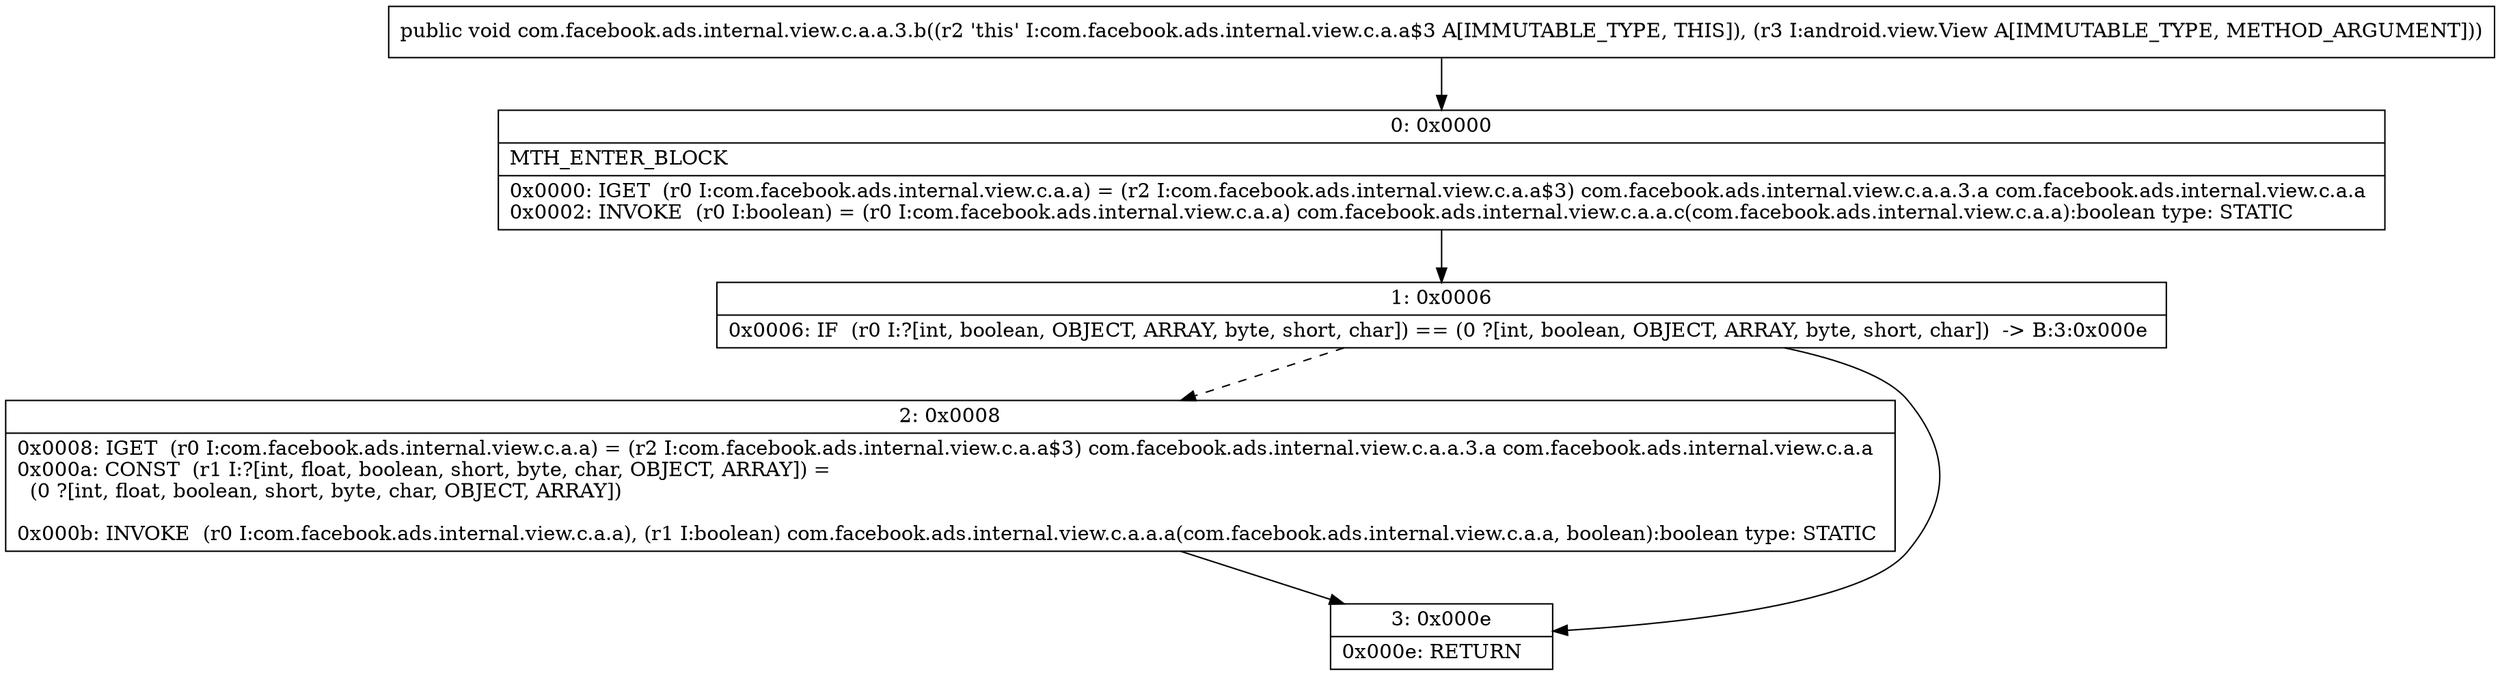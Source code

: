 digraph "CFG forcom.facebook.ads.internal.view.c.a.a.3.b(Landroid\/view\/View;)V" {
Node_0 [shape=record,label="{0\:\ 0x0000|MTH_ENTER_BLOCK\l|0x0000: IGET  (r0 I:com.facebook.ads.internal.view.c.a.a) = (r2 I:com.facebook.ads.internal.view.c.a.a$3) com.facebook.ads.internal.view.c.a.a.3.a com.facebook.ads.internal.view.c.a.a \l0x0002: INVOKE  (r0 I:boolean) = (r0 I:com.facebook.ads.internal.view.c.a.a) com.facebook.ads.internal.view.c.a.a.c(com.facebook.ads.internal.view.c.a.a):boolean type: STATIC \l}"];
Node_1 [shape=record,label="{1\:\ 0x0006|0x0006: IF  (r0 I:?[int, boolean, OBJECT, ARRAY, byte, short, char]) == (0 ?[int, boolean, OBJECT, ARRAY, byte, short, char])  \-\> B:3:0x000e \l}"];
Node_2 [shape=record,label="{2\:\ 0x0008|0x0008: IGET  (r0 I:com.facebook.ads.internal.view.c.a.a) = (r2 I:com.facebook.ads.internal.view.c.a.a$3) com.facebook.ads.internal.view.c.a.a.3.a com.facebook.ads.internal.view.c.a.a \l0x000a: CONST  (r1 I:?[int, float, boolean, short, byte, char, OBJECT, ARRAY]) = \l  (0 ?[int, float, boolean, short, byte, char, OBJECT, ARRAY])\l \l0x000b: INVOKE  (r0 I:com.facebook.ads.internal.view.c.a.a), (r1 I:boolean) com.facebook.ads.internal.view.c.a.a.a(com.facebook.ads.internal.view.c.a.a, boolean):boolean type: STATIC \l}"];
Node_3 [shape=record,label="{3\:\ 0x000e|0x000e: RETURN   \l}"];
MethodNode[shape=record,label="{public void com.facebook.ads.internal.view.c.a.a.3.b((r2 'this' I:com.facebook.ads.internal.view.c.a.a$3 A[IMMUTABLE_TYPE, THIS]), (r3 I:android.view.View A[IMMUTABLE_TYPE, METHOD_ARGUMENT])) }"];
MethodNode -> Node_0;
Node_0 -> Node_1;
Node_1 -> Node_2[style=dashed];
Node_1 -> Node_3;
Node_2 -> Node_3;
}


